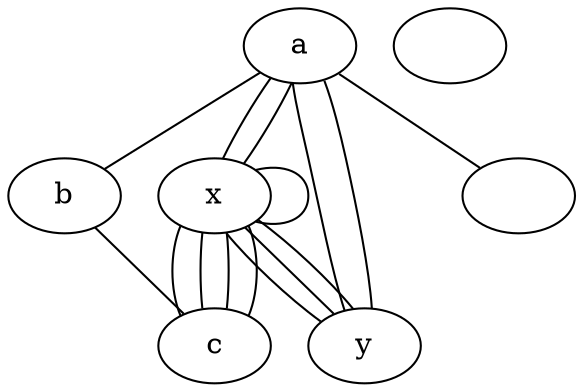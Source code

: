 graph tʲest129 {
       a -- b -- c;
       a -- {x y};
       x -- c [w=10.0];
       a --  {x y};
       x -- c [w=10.0];
       x -- {x y};
       x -- c [w=10.0];
      a -- {x y};󠁋
       x -- c [w=10.0];
       x -- y [w=5.0,len=3];
       x -- y [w=5.0,len=3];
}

